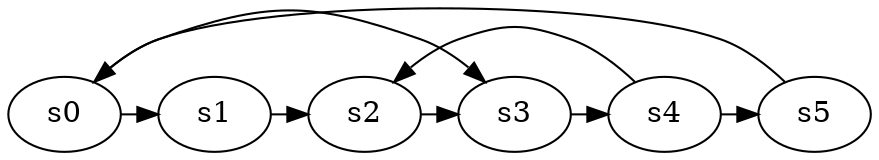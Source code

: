 digraph game_0423_cycle_6 {
    s0 [name="s0", player=1, target=1];
    s1 [name="s1", player=1];
    s2 [name="s2", player=1];
    s3 [name="s3", player=0];
    s4 [name="s4", player=0];
    s5 [name="s5", player=1, target=1];

    s0 -> s1 [constraint="time == 4 || time == 5 || time == 9 || time == 21"];
    s1 -> s2 [constraint="time == 2 || time == 21"];
    s2 -> s3 [constraint="time == 0 || time == 6 || time == 7 || time == 13 || time == 18 || time == 23"];
    s3 -> s4 [constraint="time % 4 == 0 && !(time % 5 == 0)"];
    s4 -> s5 [constraint="time % 6 == 3"];
    s5 -> s0 [constraint="time == 3 || time == 18 || time == 22"];
    s0 -> s3 [constraint="time == 4 || time == 7 || time == 8"];
    s4 -> s2 [constraint="time == 10"];
}
